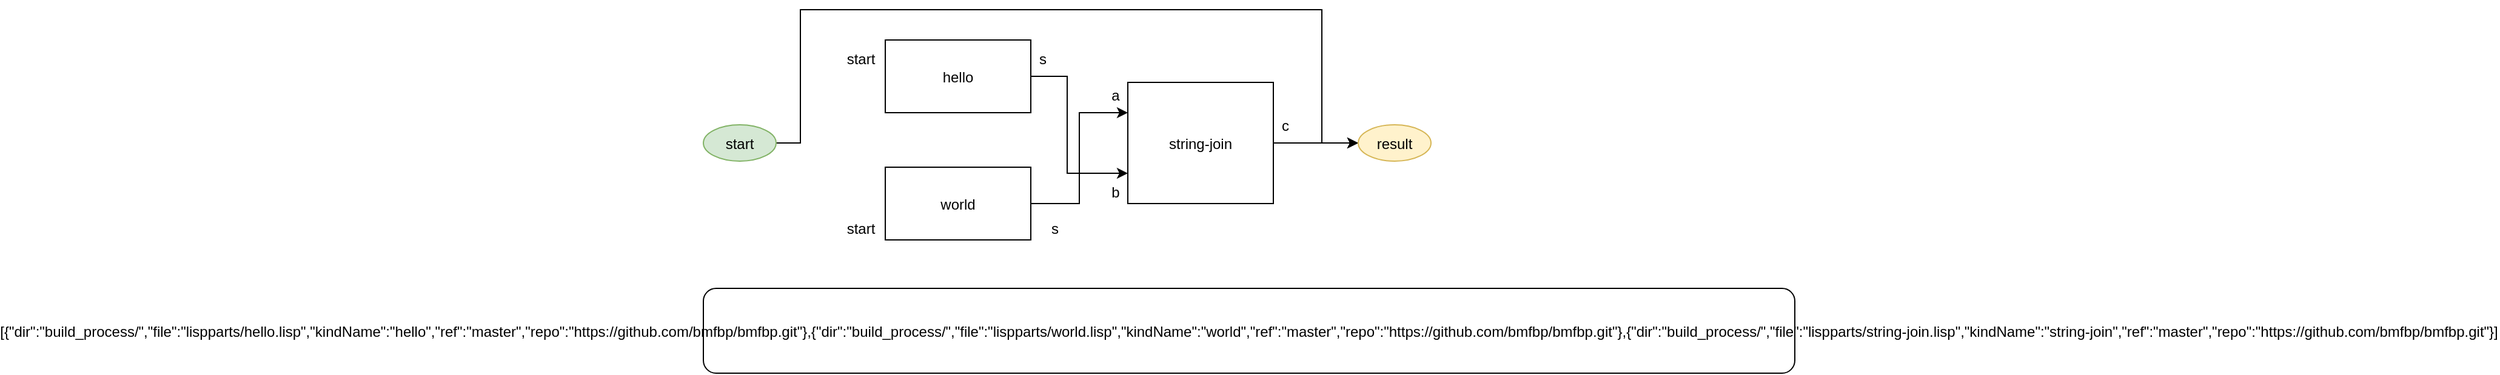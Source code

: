 <mxfile version="12.4.2" type="device" pages="1"><diagram id="jhMkTHakhqvlcz-DWCh2" name="helloworld"><mxGraphModel dx="1863" dy="548" grid="1" gridSize="10" guides="1" tooltips="1" connect="1" arrows="1" fold="1" page="1" pageScale="1" pageWidth="1100" pageHeight="850" math="0" shadow="0"><root><mxCell id="2I-bv2hPgHFziLa6GiMi-0"/><mxCell id="2I-bv2hPgHFziLa6GiMi-1" parent="2I-bv2hPgHFziLa6GiMi-0"/><mxCell id="mlMXhiN_aUlf0tnX6oI0-4" style="edgeStyle=orthogonalEdgeStyle;rounded=0;orthogonalLoop=1;jettySize=auto;html=1;exitX=1;exitY=0.5;exitDx=0;exitDy=0;entryX=0;entryY=0.75;entryDx=0;entryDy=0;" edge="1" parent="2I-bv2hPgHFziLa6GiMi-1" source="2I-bv2hPgHFziLa6GiMi-2" target="2I-bv2hPgHFziLa6GiMi-4"><mxGeometry relative="1" as="geometry"><Array as="points"><mxPoint x="350" y="115"/><mxPoint x="350" y="195"/></Array></mxGeometry></mxCell><mxCell id="2I-bv2hPgHFziLa6GiMi-2" value="hello" style="rounded=0;" parent="2I-bv2hPgHFziLa6GiMi-1" vertex="1"><mxGeometry x="200" y="85" width="120" height="60" as="geometry"/></mxCell><mxCell id="mlMXhiN_aUlf0tnX6oI0-2" style="edgeStyle=orthogonalEdgeStyle;rounded=0;orthogonalLoop=1;jettySize=auto;html=1;exitX=1;exitY=0.5;exitDx=0;exitDy=0;entryX=0;entryY=0.25;entryDx=0;entryDy=0;" edge="1" parent="2I-bv2hPgHFziLa6GiMi-1" source="2I-bv2hPgHFziLa6GiMi-3" target="2I-bv2hPgHFziLa6GiMi-4"><mxGeometry relative="1" as="geometry"/></mxCell><mxCell id="2I-bv2hPgHFziLa6GiMi-3" value="world" style="rounded=0;" parent="2I-bv2hPgHFziLa6GiMi-1" vertex="1"><mxGeometry x="200" y="190" width="120" height="60" as="geometry"/></mxCell><mxCell id="2I-bv2hPgHFziLa6GiMi-19" style="edgeStyle=orthogonalEdgeStyle;rounded=0;orthogonalLoop=1;jettySize=auto;html=1;exitX=1;exitY=0.5;exitDx=0;exitDy=0;entryX=0;entryY=0.5;entryDx=0;entryDy=0;" parent="2I-bv2hPgHFziLa6GiMi-1" source="2I-bv2hPgHFziLa6GiMi-4" target="2I-bv2hPgHFziLa6GiMi-18" edge="1"><mxGeometry relative="1" as="geometry"/></mxCell><mxCell id="2I-bv2hPgHFziLa6GiMi-4" value="string-join" style="rounded=0;" parent="2I-bv2hPgHFziLa6GiMi-1" vertex="1"><mxGeometry x="400" y="120" width="120" height="100" as="geometry"/></mxCell><mxCell id="2I-bv2hPgHFziLa6GiMi-7" value="c" style="text;strokeColor=none;fillColor=none;align=center;verticalAlign=middle;rounded=0;" parent="2I-bv2hPgHFziLa6GiMi-1" vertex="1"><mxGeometry x="520" y="145" width="20" height="20" as="geometry"/></mxCell><mxCell id="2I-bv2hPgHFziLa6GiMi-10" value="s" style="text;strokeColor=none;fillColor=none;align=center;verticalAlign=middle;rounded=0;" parent="2I-bv2hPgHFziLa6GiMi-1" vertex="1"><mxGeometry x="320" y="90" width="20" height="20" as="geometry"/></mxCell><mxCell id="2I-bv2hPgHFziLa6GiMi-11" value="s" style="text;strokeColor=none;fillColor=none;align=center;verticalAlign=middle;rounded=0;" parent="2I-bv2hPgHFziLa6GiMi-1" vertex="1"><mxGeometry x="330" y="230" width="20" height="20" as="geometry"/></mxCell><mxCell id="2I-bv2hPgHFziLa6GiMi-12" value="a" style="text;strokeColor=none;fillColor=none;align=center;verticalAlign=middle;rounded=0;" parent="2I-bv2hPgHFziLa6GiMi-1" vertex="1"><mxGeometry x="380" y="120" width="20" height="20" as="geometry"/></mxCell><mxCell id="2I-bv2hPgHFziLa6GiMi-13" value="b" style="text;strokeColor=none;fillColor=none;align=center;verticalAlign=middle;rounded=0;" parent="2I-bv2hPgHFziLa6GiMi-1" vertex="1"><mxGeometry x="380" y="200" width="20" height="20" as="geometry"/></mxCell><mxCell id="mlMXhiN_aUlf0tnX6oI0-5" style="edgeStyle=orthogonalEdgeStyle;rounded=0;orthogonalLoop=1;jettySize=auto;html=1;exitX=1;exitY=0.5;exitDx=0;exitDy=0;entryX=0;entryY=0.5;entryDx=0;entryDy=0;" edge="1" parent="2I-bv2hPgHFziLa6GiMi-1" source="2I-bv2hPgHFziLa6GiMi-17" target="2I-bv2hPgHFziLa6GiMi-18"><mxGeometry relative="1" as="geometry"><Array as="points"><mxPoint x="130" y="170"/><mxPoint x="130" y="60"/><mxPoint x="560" y="60"/><mxPoint x="560" y="170"/></Array></mxGeometry></mxCell><mxCell id="2I-bv2hPgHFziLa6GiMi-17" value="start" style="ellipse;fillColor=#d5e8d4;strokeColor=#82b366;" parent="2I-bv2hPgHFziLa6GiMi-1" vertex="1"><mxGeometry x="50" y="155" width="60" height="30" as="geometry"/></mxCell><mxCell id="2I-bv2hPgHFziLa6GiMi-18" value="result" style="ellipse;fillColor=#fff2cc;strokeColor=#d6b656;" parent="2I-bv2hPgHFziLa6GiMi-1" vertex="1"><mxGeometry x="590" y="155" width="60" height="30" as="geometry"/></mxCell><mxCell id="JWYB0G5ALutQAFQENnBU-0" value="[{&quot;dir&quot;:&quot;build_process/&quot;,&quot;file&quot;:&quot;lispparts/hello.lisp&quot;,&quot;kindName&quot;:&quot;hello&quot;,&quot;ref&quot;:&quot;master&quot;,&quot;repo&quot;:&quot;https://github.com/bmfbp/bmfbp.git&quot;},{&quot;dir&quot;:&quot;build_process/&quot;,&quot;file&quot;:&quot;lispparts/world.lisp&quot;,&quot;kindName&quot;:&quot;world&quot;,&quot;ref&quot;:&quot;master&quot;,&quot;repo&quot;:&quot;https://github.com/bmfbp/bmfbp.git&quot;},{&quot;dir&quot;:&quot;build_process/&quot;,&quot;file&quot;:&quot;lispparts/string-join.lisp&quot;,&quot;kindName&quot;:&quot;string-join&quot;,&quot;ref&quot;:&quot;master&quot;,&quot;repo&quot;:&quot;https://github.com/bmfbp/bmfbp.git&quot;}]" style="rounded=1;" parent="2I-bv2hPgHFziLa6GiMi-1" vertex="1"><mxGeometry x="50" y="290" width="900" height="70" as="geometry"/></mxCell><mxCell id="JWYB0G5ALutQAFQENnBU-1" value="start" style="text;strokeColor=none;fillColor=none;align=center;verticalAlign=middle;rounded=0;" parent="2I-bv2hPgHFziLa6GiMi-1" vertex="1"><mxGeometry x="160" y="90" width="40" height="20" as="geometry"/></mxCell><mxCell id="JWYB0G5ALutQAFQENnBU-2" value="start" style="text;strokeColor=none;fillColor=none;align=center;verticalAlign=middle;rounded=0;" parent="2I-bv2hPgHFziLa6GiMi-1" vertex="1"><mxGeometry x="160" y="230" width="40" height="20" as="geometry"/></mxCell></root></mxGraphModel></diagram></mxfile>